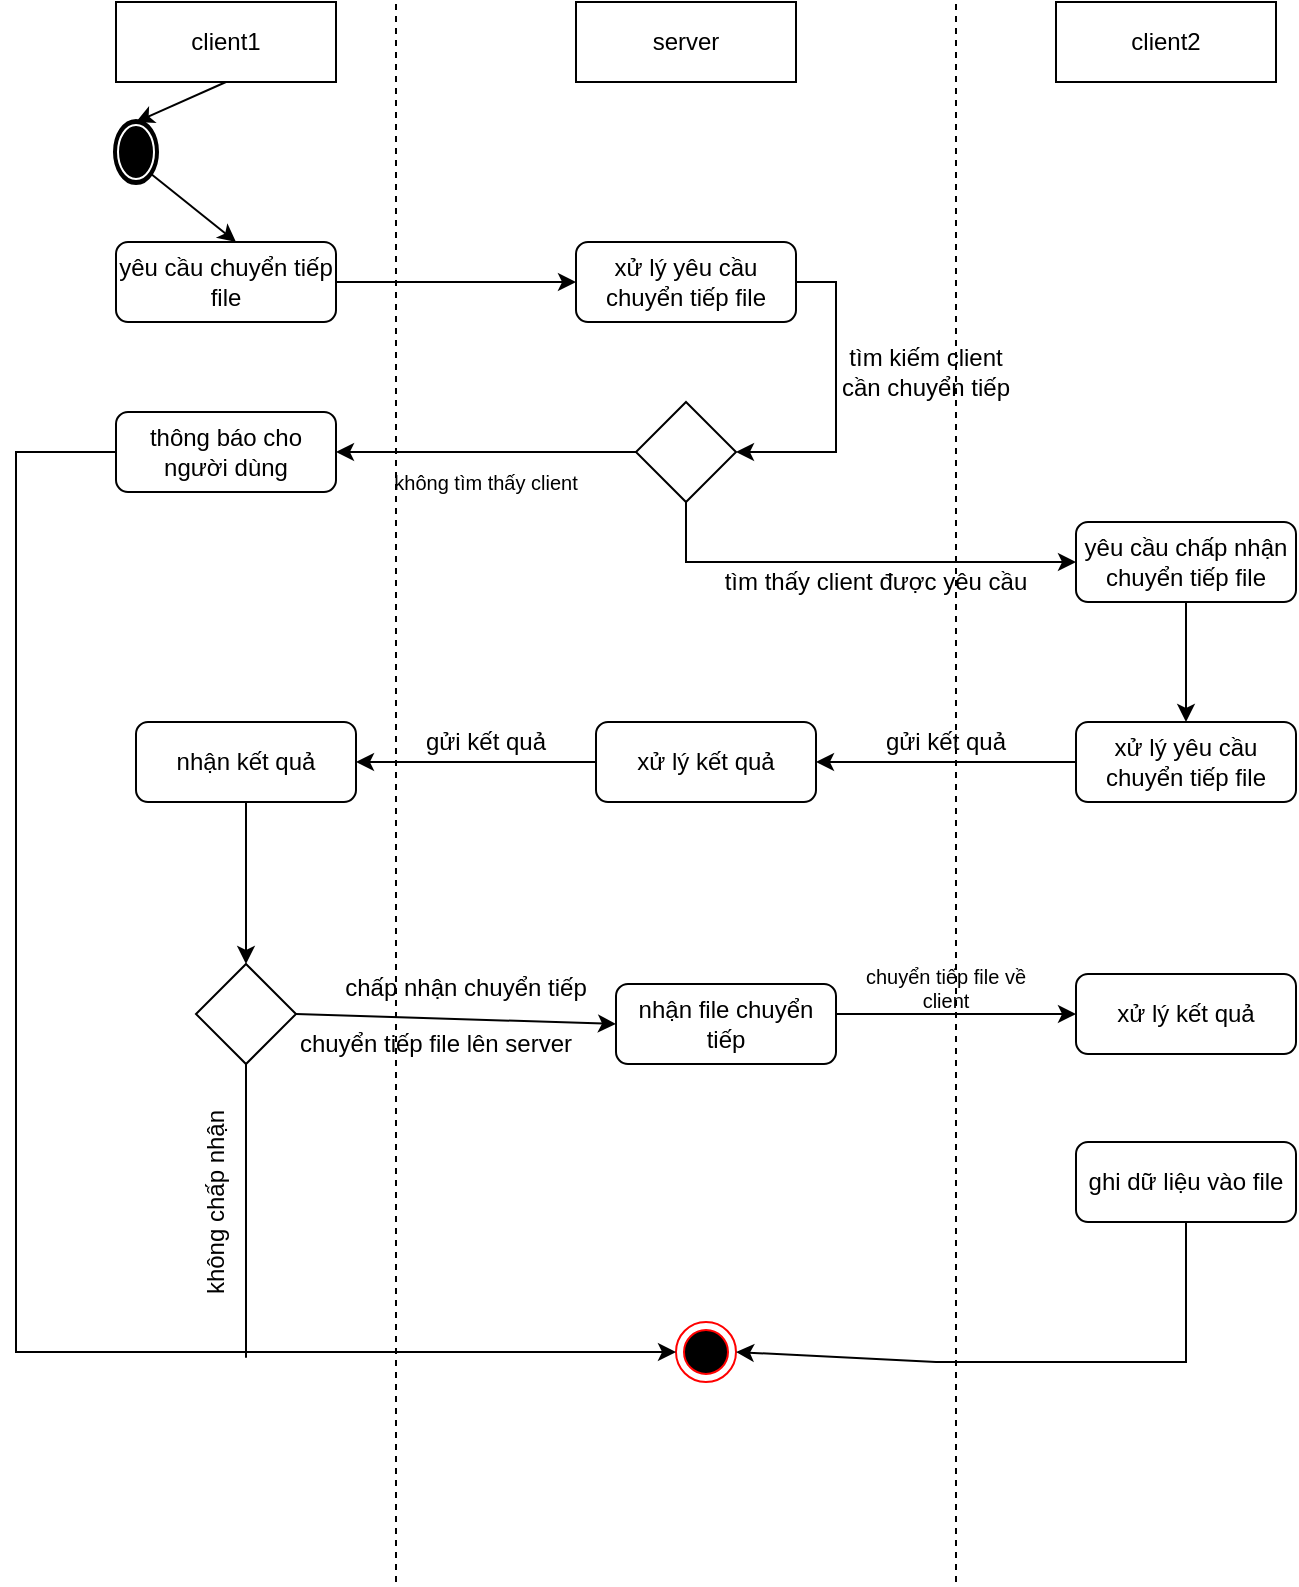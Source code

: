 <mxfile version="13.3.7" type="device" pages="3"><diagram id="X0zQoVEpXMf7ly_ouzdD" name="Page-1"><mxGraphModel dx="1303" dy="782" grid="1" gridSize="10" guides="1" tooltips="1" connect="1" arrows="1" fold="1" page="1" pageScale="1" pageWidth="850" pageHeight="1100" math="0" shadow="0"><root><mxCell id="0"/><mxCell id="1" parent="0"/><mxCell id="Ho94TICoYmtnuEwINGJm-4" value="client1" style="rounded=0;whiteSpace=wrap;html=1;" parent="1" vertex="1"><mxGeometry x="60" width="110" height="40" as="geometry"/></mxCell><mxCell id="Ho94TICoYmtnuEwINGJm-6" value="server" style="rounded=0;whiteSpace=wrap;html=1;" parent="1" vertex="1"><mxGeometry x="290" width="110" height="40" as="geometry"/></mxCell><mxCell id="Ho94TICoYmtnuEwINGJm-7" value="client2" style="rounded=0;whiteSpace=wrap;html=1;" parent="1" vertex="1"><mxGeometry x="530" width="110" height="40" as="geometry"/></mxCell><mxCell id="Ho94TICoYmtnuEwINGJm-8" value="" style="endArrow=classic;html=1;exitX=0.855;exitY=0.855;exitDx=0;exitDy=0;exitPerimeter=0;" parent="1" source="6pAijUHGyEoNoDgjZn1e-1" edge="1"><mxGeometry width="50" height="50" relative="1" as="geometry"><mxPoint x="120" y="82" as="sourcePoint"/><mxPoint x="120" y="120" as="targetPoint"/></mxGeometry></mxCell><mxCell id="Ho94TICoYmtnuEwINGJm-10" value="yêu cầu chuyển tiếp file" style="rounded=1;whiteSpace=wrap;html=1;" parent="1" vertex="1"><mxGeometry x="60" y="120" width="110" height="40" as="geometry"/></mxCell><mxCell id="Ho94TICoYmtnuEwINGJm-12" value="xử lý yêu cầu chuyển tiếp file" style="rounded=1;whiteSpace=wrap;html=1;" parent="1" vertex="1"><mxGeometry x="290" y="120" width="110" height="40" as="geometry"/></mxCell><mxCell id="Ho94TICoYmtnuEwINGJm-13" value="" style="endArrow=classic;html=1;exitX=1;exitY=0.5;exitDx=0;exitDy=0;entryX=0;entryY=0.5;entryDx=0;entryDy=0;" parent="1" source="Ho94TICoYmtnuEwINGJm-10" target="Ho94TICoYmtnuEwINGJm-12" edge="1"><mxGeometry width="50" height="50" relative="1" as="geometry"><mxPoint x="370" y="250" as="sourcePoint"/><mxPoint x="420" y="200" as="targetPoint"/></mxGeometry></mxCell><mxCell id="Ho94TICoYmtnuEwINGJm-18" value="" style="endArrow=classic;html=1;rounded=0;exitX=1;exitY=0.5;exitDx=0;exitDy=0;entryX=1;entryY=0.5;entryDx=0;entryDy=0;" parent="1" source="Ho94TICoYmtnuEwINGJm-12" target="Ho94TICoYmtnuEwINGJm-19" edge="1"><mxGeometry width="50" height="50" relative="1" as="geometry"><mxPoint x="380" y="220" as="sourcePoint"/><mxPoint x="450" y="250" as="targetPoint"/><Array as="points"><mxPoint x="420" y="140"/><mxPoint x="420" y="225"/></Array></mxGeometry></mxCell><mxCell id="Ho94TICoYmtnuEwINGJm-19" value="" style="rhombus;whiteSpace=wrap;html=1;" parent="1" vertex="1"><mxGeometry x="320" y="200" width="50" height="50" as="geometry"/></mxCell><mxCell id="Ho94TICoYmtnuEwINGJm-20" value="tìm kiếm client cần chuyển tiếp" style="text;html=1;strokeColor=none;fillColor=none;align=center;verticalAlign=middle;whiteSpace=wrap;rounded=0;" parent="1" vertex="1"><mxGeometry x="420" y="160" width="90" height="50" as="geometry"/></mxCell><mxCell id="Ho94TICoYmtnuEwINGJm-25" value="" style="endArrow=classic;html=1;rounded=0;exitX=0.5;exitY=1;exitDx=0;exitDy=0;entryX=0;entryY=0.5;entryDx=0;entryDy=0;" parent="1" source="Ho94TICoYmtnuEwINGJm-19" target="Ho94TICoYmtnuEwINGJm-30" edge="1"><mxGeometry width="50" height="50" relative="1" as="geometry"><mxPoint x="380" y="220" as="sourcePoint"/><mxPoint x="510" y="280" as="targetPoint"/><Array as="points"><mxPoint x="345" y="280"/></Array></mxGeometry></mxCell><mxCell id="Ho94TICoYmtnuEwINGJm-30" value="yêu cầu chấp nhận chuyển tiếp file" style="rounded=1;whiteSpace=wrap;html=1;" parent="1" vertex="1"><mxGeometry x="540" y="260" width="110" height="40" as="geometry"/></mxCell><mxCell id="Ho94TICoYmtnuEwINGJm-33" value="xử lý yêu cầu chuyển tiếp file" style="rounded=1;whiteSpace=wrap;html=1;" parent="1" vertex="1"><mxGeometry x="540" y="360" width="110" height="40" as="geometry"/></mxCell><mxCell id="Ho94TICoYmtnuEwINGJm-34" value="" style="endArrow=classic;html=1;exitX=0.5;exitY=1;exitDx=0;exitDy=0;entryX=0.5;entryY=0;entryDx=0;entryDy=0;" parent="1" source="Ho94TICoYmtnuEwINGJm-30" target="Ho94TICoYmtnuEwINGJm-33" edge="1"><mxGeometry width="50" height="50" relative="1" as="geometry"><mxPoint x="540" y="340" as="sourcePoint"/><mxPoint x="440" y="420" as="targetPoint"/></mxGeometry></mxCell><mxCell id="Ho94TICoYmtnuEwINGJm-38" value="xử lý kết quả" style="rounded=1;whiteSpace=wrap;html=1;" parent="1" vertex="1"><mxGeometry x="300" y="360" width="110" height="40" as="geometry"/></mxCell><mxCell id="Ho94TICoYmtnuEwINGJm-39" value="" style="endArrow=classic;html=1;entryX=1;entryY=0.5;entryDx=0;entryDy=0;exitX=0;exitY=0.5;exitDx=0;exitDy=0;" parent="1" source="Ho94TICoYmtnuEwINGJm-33" target="Ho94TICoYmtnuEwINGJm-38" edge="1"><mxGeometry width="50" height="50" relative="1" as="geometry"><mxPoint x="470" y="370" as="sourcePoint"/><mxPoint x="430" y="230" as="targetPoint"/></mxGeometry></mxCell><mxCell id="Ho94TICoYmtnuEwINGJm-42" value="nhận kết quả" style="rounded=1;whiteSpace=wrap;html=1;" parent="1" vertex="1"><mxGeometry x="70" y="360" width="110" height="40" as="geometry"/></mxCell><mxCell id="Ho94TICoYmtnuEwINGJm-43" value="" style="endArrow=classic;html=1;entryX=1;entryY=0.5;entryDx=0;entryDy=0;exitX=0;exitY=0.5;exitDx=0;exitDy=0;" parent="1" source="Ho94TICoYmtnuEwINGJm-38" target="Ho94TICoYmtnuEwINGJm-42" edge="1"><mxGeometry width="50" height="50" relative="1" as="geometry"><mxPoint x="380" y="360" as="sourcePoint"/><mxPoint x="430" y="310" as="targetPoint"/></mxGeometry></mxCell><mxCell id="Ho94TICoYmtnuEwINGJm-44" value="tìm thấy client được yêu cầu" style="text;html=1;strokeColor=none;fillColor=none;align=center;verticalAlign=middle;whiteSpace=wrap;rounded=0;" parent="1" vertex="1"><mxGeometry x="360" y="280" width="160" height="20" as="geometry"/></mxCell><mxCell id="Ho94TICoYmtnuEwINGJm-45" value="gửi kết quả" style="text;html=1;strokeColor=none;fillColor=none;align=center;verticalAlign=middle;whiteSpace=wrap;rounded=0;" parent="1" vertex="1"><mxGeometry x="430" y="360" width="90" height="20" as="geometry"/></mxCell><mxCell id="Ho94TICoYmtnuEwINGJm-46" value="gửi kết quả" style="text;html=1;strokeColor=none;fillColor=none;align=center;verticalAlign=middle;whiteSpace=wrap;rounded=0;" parent="1" vertex="1"><mxGeometry x="200" y="360" width="90" height="20" as="geometry"/></mxCell><mxCell id="Ho94TICoYmtnuEwINGJm-50" value="nhận file chuyển tiếp" style="rounded=1;whiteSpace=wrap;html=1;" parent="1" vertex="1"><mxGeometry x="310" y="491" width="110" height="40" as="geometry"/></mxCell><mxCell id="Ho94TICoYmtnuEwINGJm-51" value="xử lý kết quả" style="rounded=1;whiteSpace=wrap;html=1;" parent="1" vertex="1"><mxGeometry x="540" y="486" width="110" height="40" as="geometry"/></mxCell><mxCell id="Ho94TICoYmtnuEwINGJm-54" value="" style="endArrow=classic;html=1;entryX=0;entryY=0.5;entryDx=0;entryDy=0;spacing=1;fontSize=10;" parent="1" target="Ho94TICoYmtnuEwINGJm-51" edge="1"><mxGeometry width="50" height="50" relative="1" as="geometry"><mxPoint x="420" y="506" as="sourcePoint"/><mxPoint x="320" y="430" as="targetPoint"/></mxGeometry></mxCell><mxCell id="Ho94TICoYmtnuEwINGJm-57" value="" style="ellipse;html=1;shape=endState;fillColor=#000000;strokeColor=#ff0000;" parent="1" vertex="1"><mxGeometry x="340" y="660" width="30" height="30" as="geometry"/></mxCell><mxCell id="Ho94TICoYmtnuEwINGJm-60" value="chuyển tiếp file về client" style="text;html=1;strokeColor=none;fillColor=none;align=center;verticalAlign=middle;whiteSpace=wrap;rounded=0;fontSize=10;" parent="1" vertex="1"><mxGeometry x="430" y="480" width="90" height="26" as="geometry"/></mxCell><mxCell id="a0WUkCvt6fdjPjYKDleO-1" value="" style="endArrow=classic;html=1;entryX=0.5;entryY=0;entryDx=0;entryDy=0;exitX=0.5;exitY=1;exitDx=0;exitDy=0;" parent="1" target="kPcbBbS0xLTz3DBpmLSH-1" edge="1" source="Ho94TICoYmtnuEwINGJm-42"><mxGeometry width="50" height="50" relative="1" as="geometry"><mxPoint x="280" y="570" as="sourcePoint"/><mxPoint x="115" y="486" as="targetPoint"/></mxGeometry></mxCell><mxCell id="a0WUkCvt6fdjPjYKDleO-6" value="ghi dữ liệu vào file" style="rounded=1;whiteSpace=wrap;html=1;" parent="1" vertex="1"><mxGeometry x="540" y="570" width="110" height="40" as="geometry"/></mxCell><mxCell id="a0WUkCvt6fdjPjYKDleO-7" value="" style="endArrow=classic;html=1;fontSize=10;rounded=0;exitX=0.5;exitY=1;exitDx=0;exitDy=0;entryX=1;entryY=0.5;entryDx=0;entryDy=0;" parent="1" source="a0WUkCvt6fdjPjYKDleO-6" target="Ho94TICoYmtnuEwINGJm-57" edge="1"><mxGeometry width="50" height="50" relative="1" as="geometry"><mxPoint x="320" y="530" as="sourcePoint"/><mxPoint x="400" y="680" as="targetPoint"/><Array as="points"><mxPoint x="595" y="680"/><mxPoint x="470" y="680"/></Array></mxGeometry></mxCell><mxCell id="a0WUkCvt6fdjPjYKDleO-8" value="thông báo cho người dùng" style="rounded=1;whiteSpace=wrap;html=1;" parent="1" vertex="1"><mxGeometry x="60" y="205" width="110" height="40" as="geometry"/></mxCell><mxCell id="a0WUkCvt6fdjPjYKDleO-10" value="" style="endArrow=classic;html=1;fontSize=10;exitX=0;exitY=0.5;exitDx=0;exitDy=0;entryX=1;entryY=0.5;entryDx=0;entryDy=0;" parent="1" source="Ho94TICoYmtnuEwINGJm-19" target="a0WUkCvt6fdjPjYKDleO-8" edge="1"><mxGeometry width="50" height="50" relative="1" as="geometry"><mxPoint x="320" y="330" as="sourcePoint"/><mxPoint x="370" y="280" as="targetPoint"/></mxGeometry></mxCell><mxCell id="a0WUkCvt6fdjPjYKDleO-12" value="không tìm thấy client" style="text;html=1;strokeColor=none;fillColor=none;align=center;verticalAlign=middle;whiteSpace=wrap;rounded=0;fontSize=10;" parent="1" vertex="1"><mxGeometry x="180" y="230" width="130" height="20" as="geometry"/></mxCell><mxCell id="a0WUkCvt6fdjPjYKDleO-13" value="" style="endArrow=classic;html=1;fontSize=10;rounded=0;exitX=0;exitY=0.5;exitDx=0;exitDy=0;entryX=0;entryY=0.5;entryDx=0;entryDy=0;" parent="1" source="a0WUkCvt6fdjPjYKDleO-8" target="Ho94TICoYmtnuEwINGJm-57" edge="1"><mxGeometry width="50" height="50" relative="1" as="geometry"><mxPoint x="320" y="390" as="sourcePoint"/><mxPoint x="370" y="340" as="targetPoint"/><Array as="points"><mxPoint x="10" y="225"/><mxPoint x="10" y="675"/></Array></mxGeometry></mxCell><mxCell id="a0WUkCvt6fdjPjYKDleO-14" value="" style="endArrow=none;dashed=1;html=1;fontSize=10;" parent="1" edge="1"><mxGeometry width="50" height="50" relative="1" as="geometry"><mxPoint x="200" y="790" as="sourcePoint"/><mxPoint x="200" as="targetPoint"/></mxGeometry></mxCell><mxCell id="a0WUkCvt6fdjPjYKDleO-15" value="" style="endArrow=none;dashed=1;html=1;fontSize=10;" parent="1" edge="1"><mxGeometry width="50" height="50" relative="1" as="geometry"><mxPoint x="480" y="790" as="sourcePoint"/><mxPoint x="480" as="targetPoint"/></mxGeometry></mxCell><mxCell id="a0WUkCvt6fdjPjYKDleO-16" value="chuyển tiếp file lên server" style="text;html=1;strokeColor=none;fillColor=none;align=center;verticalAlign=middle;whiteSpace=wrap;rounded=0;fontSize=12;rotation=0;" parent="1" vertex="1"><mxGeometry x="140" y="511" width="160" height="20" as="geometry"/></mxCell><mxCell id="6pAijUHGyEoNoDgjZn1e-1" value="" style="shape=mxgraph.bpmn.shape;html=1;verticalLabelPosition=bottom;labelBackgroundColor=#ffffff;verticalAlign=top;align=center;perimeter=ellipsePerimeter;outlineConnect=0;outline=end;symbol=terminate;fontSize=12;" parent="1" vertex="1"><mxGeometry x="60" y="60" width="20" height="30" as="geometry"/></mxCell><mxCell id="6pAijUHGyEoNoDgjZn1e-3" value="" style="endArrow=classic;html=1;fontSize=12;exitX=0.5;exitY=1;exitDx=0;exitDy=0;entryX=0.5;entryY=0;entryDx=0;entryDy=0;" parent="1" source="Ho94TICoYmtnuEwINGJm-4" target="6pAijUHGyEoNoDgjZn1e-1" edge="1"><mxGeometry width="50" height="50" relative="1" as="geometry"><mxPoint x="400" y="220" as="sourcePoint"/><mxPoint x="450" y="170" as="targetPoint"/></mxGeometry></mxCell><mxCell id="kPcbBbS0xLTz3DBpmLSH-1" value="" style="rhombus;whiteSpace=wrap;html=1;" vertex="1" parent="1"><mxGeometry x="100" y="481" width="50" height="50" as="geometry"/></mxCell><mxCell id="kPcbBbS0xLTz3DBpmLSH-2" value="" style="endArrow=classic;html=1;exitX=1;exitY=0.5;exitDx=0;exitDy=0;entryX=0;entryY=0.5;entryDx=0;entryDy=0;" edge="1" parent="1" source="kPcbBbS0xLTz3DBpmLSH-1" target="Ho94TICoYmtnuEwINGJm-50"><mxGeometry width="50" height="50" relative="1" as="geometry"><mxPoint x="350" y="530" as="sourcePoint"/><mxPoint x="400" y="480" as="targetPoint"/></mxGeometry></mxCell><mxCell id="kPcbBbS0xLTz3DBpmLSH-4" value="" style="endArrow=none;html=1;entryX=0.5;entryY=1;entryDx=0;entryDy=0;" edge="1" parent="1" target="kPcbBbS0xLTz3DBpmLSH-1"><mxGeometry width="50" height="50" relative="1" as="geometry"><mxPoint x="125" y="670" as="sourcePoint"/><mxPoint x="400" y="470" as="targetPoint"/><Array as="points"><mxPoint x="125" y="680"/><mxPoint x="125" y="670"/></Array></mxGeometry></mxCell><mxCell id="kPcbBbS0xLTz3DBpmLSH-5" value="chấp nhận chuyển tiếp" style="text;html=1;strokeColor=none;fillColor=none;align=center;verticalAlign=middle;whiteSpace=wrap;rounded=0;" vertex="1" parent="1"><mxGeometry x="170" y="483" width="130" height="20" as="geometry"/></mxCell><mxCell id="kPcbBbS0xLTz3DBpmLSH-6" value="không chấp nhận" style="text;html=1;strokeColor=none;fillColor=none;align=center;verticalAlign=middle;whiteSpace=wrap;rounded=0;rotation=-90;" vertex="1" parent="1"><mxGeometry x="60" y="590" width="100" height="20" as="geometry"/></mxCell></root></mxGraphModel></diagram><diagram id="JMLDtaEwiu-JXsmuqMl1" name="Page-2"><mxGraphModel dx="782" dy="469" grid="1" gridSize="10" guides="1" tooltips="1" connect="1" arrows="1" fold="1" page="1" pageScale="1" pageWidth="850" pageHeight="1100" math="0" shadow="0"><root><mxCell id="RzZ0UhfEeFD8xAMtu3Tl-0"/><mxCell id="RzZ0UhfEeFD8xAMtu3Tl-1" parent="RzZ0UhfEeFD8xAMtu3Tl-0"/><mxCell id="Euooxlx8xnx5dA-1CyNp-0" value="client1" style="rounded=0;whiteSpace=wrap;html=1;" parent="RzZ0UhfEeFD8xAMtu3Tl-1" vertex="1"><mxGeometry x="50" width="110" height="40" as="geometry"/></mxCell><mxCell id="Euooxlx8xnx5dA-1CyNp-1" value="server" style="rounded=0;whiteSpace=wrap;html=1;" parent="RzZ0UhfEeFD8xAMtu3Tl-1" vertex="1"><mxGeometry x="290" width="110" height="40" as="geometry"/></mxCell><mxCell id="Euooxlx8xnx5dA-1CyNp-2" value="other clients" style="rounded=0;whiteSpace=wrap;html=1;" parent="RzZ0UhfEeFD8xAMtu3Tl-1" vertex="1"><mxGeometry x="510" width="110" height="40" as="geometry"/></mxCell><mxCell id="V8h4ppNuJIoiUDVHOAE--0" value="yêu cầu tìm kiếm file" style="rounded=1;whiteSpace=wrap;html=1;" parent="RzZ0UhfEeFD8xAMtu3Tl-1" vertex="1"><mxGeometry x="50" y="130" width="110" height="40" as="geometry"/></mxCell><mxCell id="_ejJEYkJjcELYQMggEs1-0" value="xử lý yêu cầu tìm kiếm file" style="rounded=1;whiteSpace=wrap;html=1;" parent="RzZ0UhfEeFD8xAMtu3Tl-1" vertex="1"><mxGeometry x="290" y="130" width="110" height="40" as="geometry"/></mxCell><mxCell id="_ejJEYkJjcELYQMggEs1-1" value="yêu cầu tìm kiếm file của client khác" style="rounded=1;whiteSpace=wrap;html=1;" parent="RzZ0UhfEeFD8xAMtu3Tl-1" vertex="1"><mxGeometry x="510" y="130" width="110" height="40" as="geometry"/></mxCell><mxCell id="AMmG_ASS0b5PRzRJNlX6-0" value="tìm kiếm file được yêu cầu" style="rounded=1;whiteSpace=wrap;html=1;" parent="RzZ0UhfEeFD8xAMtu3Tl-1" vertex="1"><mxGeometry x="500" y="330" width="110" height="40" as="geometry"/></mxCell><mxCell id="EB-tsKQWdiddOAcdItFr-0" value="xử lý kết quả" style="rounded=1;whiteSpace=wrap;html=1;" parent="RzZ0UhfEeFD8xAMtu3Tl-1" vertex="1"><mxGeometry x="290" y="230" width="110" height="40" as="geometry"/></mxCell><mxCell id="EB-tsKQWdiddOAcdItFr-1" value="xử lý kết quả" style="rounded=1;whiteSpace=wrap;html=1;" parent="RzZ0UhfEeFD8xAMtu3Tl-1" vertex="1"><mxGeometry x="50" y="230" width="110" height="40" as="geometry"/></mxCell><mxCell id="0XShW4vnGDRnifOO8y7B-0" value="yêu cầu tải file từ client được chỉ định" style="rounded=1;whiteSpace=wrap;html=1;" parent="RzZ0UhfEeFD8xAMtu3Tl-1" vertex="1"><mxGeometry x="50" y="410" width="110" height="40" as="geometry"/></mxCell><mxCell id="0XShW4vnGDRnifOO8y7B-2" value="xử lý yêu cầu tải file lên server" style="rounded=1;whiteSpace=wrap;html=1;" parent="RzZ0UhfEeFD8xAMtu3Tl-1" vertex="1"><mxGeometry x="510" y="410" width="110" height="40" as="geometry"/></mxCell><mxCell id="8C1ahFmJNnRok8ornX5L-0" value="tải file lên server" style="rounded=1;whiteSpace=wrap;html=1;" parent="RzZ0UhfEeFD8xAMtu3Tl-1" vertex="1"><mxGeometry x="510" y="510" width="110" height="40" as="geometry"/></mxCell><mxCell id="FpcGOknFg75fnCbxZmGC-0" value="xử lý yêu cầu" style="rounded=1;whiteSpace=wrap;html=1;" parent="RzZ0UhfEeFD8xAMtu3Tl-1" vertex="1"><mxGeometry x="290" y="510" width="110" height="40" as="geometry"/></mxCell><mxCell id="FpcGOknFg75fnCbxZmGC-1" value="nhận file tìm kiếm" style="rounded=1;whiteSpace=wrap;html=1;" parent="RzZ0UhfEeFD8xAMtu3Tl-1" vertex="1"><mxGeometry x="50" y="510" width="110" height="40" as="geometry"/></mxCell><mxCell id="FpcGOknFg75fnCbxZmGC-3" value="xử lý yêu cầu" style="rounded=1;whiteSpace=wrap;html=1;" parent="RzZ0UhfEeFD8xAMtu3Tl-1" vertex="1"><mxGeometry x="290" y="410" width="110" height="40" as="geometry"/></mxCell><mxCell id="cdGf2iweQx5Cf9tkY1OZ-0" value="" style="rhombus;whiteSpace=wrap;html=1;" parent="RzZ0UhfEeFD8xAMtu3Tl-1" vertex="1"><mxGeometry x="80" y="320" width="50" height="50" as="geometry"/></mxCell><mxCell id="cdGf2iweQx5Cf9tkY1OZ-1" value="" style="endArrow=classic;html=1;exitX=1;exitY=0.5;exitDx=0;exitDy=0;entryX=0;entryY=0.5;entryDx=0;entryDy=0;" parent="RzZ0UhfEeFD8xAMtu3Tl-1" source="V8h4ppNuJIoiUDVHOAE--0" target="_ejJEYkJjcELYQMggEs1-0" edge="1"><mxGeometry width="50" height="50" relative="1" as="geometry"><mxPoint x="300" y="210" as="sourcePoint"/><mxPoint x="350" y="160" as="targetPoint"/></mxGeometry></mxCell><mxCell id="cdGf2iweQx5Cf9tkY1OZ-2" value="" style="endArrow=classic;html=1;exitX=1;exitY=0.5;exitDx=0;exitDy=0;entryX=0;entryY=0.5;entryDx=0;entryDy=0;" parent="RzZ0UhfEeFD8xAMtu3Tl-1" source="_ejJEYkJjcELYQMggEs1-0" target="_ejJEYkJjcELYQMggEs1-1" edge="1"><mxGeometry width="50" height="50" relative="1" as="geometry"><mxPoint x="430" y="210" as="sourcePoint"/><mxPoint x="480" y="160" as="targetPoint"/></mxGeometry></mxCell><mxCell id="cdGf2iweQx5Cf9tkY1OZ-4" value="" style="endArrow=classic;html=1;exitX=0;exitY=0.5;exitDx=0;exitDy=0;entryX=1;entryY=0.5;entryDx=0;entryDy=0;" parent="RzZ0UhfEeFD8xAMtu3Tl-1" source="EB-tsKQWdiddOAcdItFr-0" target="EB-tsKQWdiddOAcdItFr-1" edge="1"><mxGeometry width="50" height="50" relative="1" as="geometry"><mxPoint x="210" y="210" as="sourcePoint"/><mxPoint x="260" y="160" as="targetPoint"/></mxGeometry></mxCell><mxCell id="cdGf2iweQx5Cf9tkY1OZ-5" value="" style="endArrow=classic;html=1;entryX=0.5;entryY=0;entryDx=0;entryDy=0;exitX=0.5;exitY=1;exitDx=0;exitDy=0;" parent="RzZ0UhfEeFD8xAMtu3Tl-1" source="EB-tsKQWdiddOAcdItFr-1" target="cdGf2iweQx5Cf9tkY1OZ-0" edge="1"><mxGeometry width="50" height="50" relative="1" as="geometry"><mxPoint x="180" y="290" as="sourcePoint"/><mxPoint x="260" y="290" as="targetPoint"/></mxGeometry></mxCell><mxCell id="dqmiHtvdcY-VYfjkB0Hc-0" value="" style="endArrow=classic;html=1;exitX=0.5;exitY=1;exitDx=0;exitDy=0;entryX=0.5;entryY=0;entryDx=0;entryDy=0;" parent="RzZ0UhfEeFD8xAMtu3Tl-1" source="cdGf2iweQx5Cf9tkY1OZ-0" target="0XShW4vnGDRnifOO8y7B-0" edge="1"><mxGeometry width="50" height="50" relative="1" as="geometry"><mxPoint x="250" y="370" as="sourcePoint"/><mxPoint x="300" y="320" as="targetPoint"/></mxGeometry></mxCell><mxCell id="dqmiHtvdcY-VYfjkB0Hc-1" value="" style="endArrow=classic;html=1;exitX=1;exitY=0.5;exitDx=0;exitDy=0;entryX=0;entryY=0.5;entryDx=0;entryDy=0;" parent="RzZ0UhfEeFD8xAMtu3Tl-1" source="0XShW4vnGDRnifOO8y7B-0" target="FpcGOknFg75fnCbxZmGC-3" edge="1"><mxGeometry width="50" height="50" relative="1" as="geometry"><mxPoint x="250" y="410" as="sourcePoint"/><mxPoint x="300" y="360" as="targetPoint"/></mxGeometry></mxCell><mxCell id="dqmiHtvdcY-VYfjkB0Hc-2" value="" style="endArrow=classic;html=1;exitX=1;exitY=0.5;exitDx=0;exitDy=0;entryX=0;entryY=0.5;entryDx=0;entryDy=0;" parent="RzZ0UhfEeFD8xAMtu3Tl-1" source="FpcGOknFg75fnCbxZmGC-3" target="0XShW4vnGDRnifOO8y7B-2" edge="1"><mxGeometry width="50" height="50" relative="1" as="geometry"><mxPoint x="460" y="410" as="sourcePoint"/><mxPoint x="510" y="370" as="targetPoint"/></mxGeometry></mxCell><mxCell id="dqmiHtvdcY-VYfjkB0Hc-3" value="" style="endArrow=classic;html=1;exitX=0;exitY=0.5;exitDx=0;exitDy=0;entryX=1;entryY=0.5;entryDx=0;entryDy=0;" parent="RzZ0UhfEeFD8xAMtu3Tl-1" source="8C1ahFmJNnRok8ornX5L-0" target="FpcGOknFg75fnCbxZmGC-0" edge="1"><mxGeometry width="50" height="50" relative="1" as="geometry"><mxPoint x="280" y="510" as="sourcePoint"/><mxPoint x="330" y="460" as="targetPoint"/></mxGeometry></mxCell><mxCell id="dqmiHtvdcY-VYfjkB0Hc-4" value="" style="endArrow=classic;html=1;exitX=0;exitY=0.5;exitDx=0;exitDy=0;entryX=1;entryY=0.5;entryDx=0;entryDy=0;" parent="RzZ0UhfEeFD8xAMtu3Tl-1" source="FpcGOknFg75fnCbxZmGC-0" target="FpcGOknFg75fnCbxZmGC-1" edge="1"><mxGeometry width="50" height="50" relative="1" as="geometry"><mxPoint x="280" y="510" as="sourcePoint"/><mxPoint x="330" y="460" as="targetPoint"/></mxGeometry></mxCell><mxCell id="dqmiHtvdcY-VYfjkB0Hc-5" value="" style="endArrow=classic;html=1;rounded=0;exitX=0;exitY=0.5;exitDx=0;exitDy=0;entryX=0;entryY=0.5;entryDx=0;entryDy=0;" parent="RzZ0UhfEeFD8xAMtu3Tl-1" source="cdGf2iweQx5Cf9tkY1OZ-0" target="qSHNy79ZpIIi1rE6lcBK-0" edge="1"><mxGeometry width="50" height="50" relative="1" as="geometry"><mxPoint x="280" y="380" as="sourcePoint"/><mxPoint x="50" y="660" as="targetPoint"/><Array as="points"><mxPoint x="10" y="345"/><mxPoint x="10" y="595"/></Array></mxGeometry></mxCell><mxCell id="qSHNy79ZpIIi1rE6lcBK-0" value="" style="ellipse;html=1;shape=endState;fillColor=#000000;strokeColor=#ff0000;" parent="RzZ0UhfEeFD8xAMtu3Tl-1" vertex="1"><mxGeometry x="80" y="580" width="30" height="30" as="geometry"/></mxCell><mxCell id="qSHNy79ZpIIi1rE6lcBK-2" value="" style="endArrow=classic;html=1;entryX=0.5;entryY=0;entryDx=0;entryDy=0;exitX=0.5;exitY=1;exitDx=0;exitDy=0;" parent="RzZ0UhfEeFD8xAMtu3Tl-1" source="5cJm_RkuLtpVjRyl1dCt-0" target="V8h4ppNuJIoiUDVHOAE--0" edge="1"><mxGeometry width="50" height="50" relative="1" as="geometry"><mxPoint x="80" y="100" as="sourcePoint"/><mxPoint x="330" y="150" as="targetPoint"/></mxGeometry></mxCell><mxCell id="qSHNy79ZpIIi1rE6lcBK-3" value="" style="endArrow=none;dashed=1;html=1;exitX=0.5;exitY=1;exitDx=0;exitDy=0;entryX=0.5;entryY=0;entryDx=0;entryDy=0;" parent="RzZ0UhfEeFD8xAMtu3Tl-1" source="V8h4ppNuJIoiUDVHOAE--0" target="EB-tsKQWdiddOAcdItFr-1" edge="1"><mxGeometry width="50" height="50" relative="1" as="geometry"><mxPoint x="280" y="270" as="sourcePoint"/><mxPoint x="330" y="220" as="targetPoint"/></mxGeometry></mxCell><mxCell id="qSHNy79ZpIIi1rE6lcBK-5" value="" style="endArrow=classic;html=1;exitX=0.5;exitY=1;exitDx=0;exitDy=0;entryX=1;entryY=0;entryDx=0;entryDy=0;" parent="RzZ0UhfEeFD8xAMtu3Tl-1" source="FpcGOknFg75fnCbxZmGC-1" target="qSHNy79ZpIIi1rE6lcBK-0" edge="1"><mxGeometry width="50" height="50" relative="1" as="geometry"><mxPoint x="260" y="530" as="sourcePoint"/><mxPoint x="310" y="480" as="targetPoint"/></mxGeometry></mxCell><mxCell id="qSHNy79ZpIIi1rE6lcBK-6" value="" style="endArrow=none;dashed=1;html=1;exitX=0.5;exitY=1;exitDx=0;exitDy=0;entryX=0.5;entryY=0;entryDx=0;entryDy=0;" parent="RzZ0UhfEeFD8xAMtu3Tl-1" source="0XShW4vnGDRnifOO8y7B-0" target="FpcGOknFg75fnCbxZmGC-1" edge="1"><mxGeometry width="50" height="50" relative="1" as="geometry"><mxPoint x="260" y="490" as="sourcePoint"/><mxPoint x="310" y="440" as="targetPoint"/></mxGeometry></mxCell><mxCell id="qSHNy79ZpIIi1rE6lcBK-14" value="" style="endArrow=classic;html=1;exitX=0.5;exitY=1;exitDx=0;exitDy=0;entryX=0.5;entryY=0;entryDx=0;entryDy=0;" parent="RzZ0UhfEeFD8xAMtu3Tl-1" source="0XShW4vnGDRnifOO8y7B-2" target="8C1ahFmJNnRok8ornX5L-0" edge="1"><mxGeometry width="50" height="50" relative="1" as="geometry"><mxPoint x="270" y="500" as="sourcePoint"/><mxPoint x="320" y="450" as="targetPoint"/></mxGeometry></mxCell><mxCell id="qSHNy79ZpIIi1rE6lcBK-15" value="nếu tìm thấy file" style="text;html=1;strokeColor=none;fillColor=none;align=center;verticalAlign=middle;whiteSpace=wrap;rounded=0;" parent="RzZ0UhfEeFD8xAMtu3Tl-1" vertex="1"><mxGeometry x="90" y="370" width="130" height="20" as="geometry"/></mxCell><mxCell id="qSHNy79ZpIIi1rE6lcBK-16" value="không tìm thấy file" style="text;html=1;strokeColor=none;fillColor=none;align=center;verticalAlign=middle;whiteSpace=wrap;rounded=0;" parent="RzZ0UhfEeFD8xAMtu3Tl-1" vertex="1"><mxGeometry x="10" y="290" width="90" height="50" as="geometry"/></mxCell><mxCell id="f3AJ5echXr5vuz58Xj_o-0" value="" style="rhombus;whiteSpace=wrap;html=1;" parent="RzZ0UhfEeFD8xAMtu3Tl-1" vertex="1"><mxGeometry x="540" y="225" width="50" height="50" as="geometry"/></mxCell><mxCell id="f3AJ5echXr5vuz58Xj_o-1" value="" style="endArrow=classic;html=1;fontSize=12;exitX=0;exitY=0.5;exitDx=0;exitDy=0;entryX=1;entryY=0.5;entryDx=0;entryDy=0;" parent="RzZ0UhfEeFD8xAMtu3Tl-1" source="f3AJ5echXr5vuz58Xj_o-0" target="EB-tsKQWdiddOAcdItFr-0" edge="1"><mxGeometry width="50" height="50" relative="1" as="geometry"><mxPoint x="340" y="290" as="sourcePoint"/><mxPoint x="390" y="240" as="targetPoint"/></mxGeometry></mxCell><mxCell id="f3AJ5echXr5vuz58Xj_o-2" value="không cho tìm kiếm" style="text;html=1;strokeColor=none;fillColor=none;align=center;verticalAlign=middle;whiteSpace=wrap;rounded=0;fontSize=12;" parent="RzZ0UhfEeFD8xAMtu3Tl-1" vertex="1"><mxGeometry x="425" y="230" width="115" height="20" as="geometry"/></mxCell><mxCell id="f3AJ5echXr5vuz58Xj_o-3" value="" style="endArrow=classic;html=1;fontSize=12;exitX=0.5;exitY=1;exitDx=0;exitDy=0;entryX=0.6;entryY=0.017;entryDx=0;entryDy=0;entryPerimeter=0;" parent="RzZ0UhfEeFD8xAMtu3Tl-1" source="f3AJ5echXr5vuz58Xj_o-0" target="AMmG_ASS0b5PRzRJNlX6-0" edge="1"><mxGeometry width="50" height="50" relative="1" as="geometry"><mxPoint x="340" y="290" as="sourcePoint"/><mxPoint x="390" y="240" as="targetPoint"/></mxGeometry></mxCell><mxCell id="f3AJ5echXr5vuz58Xj_o-4" value="cho phép tìm kiếm" style="text;html=1;strokeColor=none;fillColor=none;align=center;verticalAlign=middle;whiteSpace=wrap;rounded=0;fontSize=12;" parent="RzZ0UhfEeFD8xAMtu3Tl-1" vertex="1"><mxGeometry x="560" y="280" width="120" height="20" as="geometry"/></mxCell><mxCell id="f3AJ5echXr5vuz58Xj_o-5" value="" style="endArrow=classic;html=1;fontSize=12;exitX=0;exitY=0.75;exitDx=0;exitDy=0;entryX=0.75;entryY=1;entryDx=0;entryDy=0;" parent="RzZ0UhfEeFD8xAMtu3Tl-1" source="AMmG_ASS0b5PRzRJNlX6-0" target="EB-tsKQWdiddOAcdItFr-0" edge="1"><mxGeometry width="50" height="50" relative="1" as="geometry"><mxPoint x="400" y="320" as="sourcePoint"/><mxPoint x="390" y="240" as="targetPoint"/></mxGeometry></mxCell><mxCell id="f3AJ5echXr5vuz58Xj_o-6" value="gửi trả kết quả" style="text;html=1;strokeColor=none;fillColor=none;align=center;verticalAlign=middle;whiteSpace=wrap;rounded=0;fontSize=12;rotation=30;" parent="RzZ0UhfEeFD8xAMtu3Tl-1" vertex="1"><mxGeometry x="360" y="310" width="110" height="20" as="geometry"/></mxCell><mxCell id="f3AJ5echXr5vuz58Xj_o-7" value="" style="endArrow=classic;html=1;fontSize=12;entryX=0.5;entryY=0;entryDx=0;entryDy=0;exitX=0.5;exitY=1;exitDx=0;exitDy=0;" parent="RzZ0UhfEeFD8xAMtu3Tl-1" source="_ejJEYkJjcELYQMggEs1-1" target="f3AJ5echXr5vuz58Xj_o-0" edge="1"><mxGeometry width="50" height="50" relative="1" as="geometry"><mxPoint x="310" y="250" as="sourcePoint"/><mxPoint x="360" y="200" as="targetPoint"/></mxGeometry></mxCell><mxCell id="f3AJ5echXr5vuz58Xj_o-8" value="" style="endArrow=none;dashed=1;html=1;fontSize=12;" parent="RzZ0UhfEeFD8xAMtu3Tl-1" edge="1"><mxGeometry width="50" height="50" relative="1" as="geometry"><mxPoint x="200" y="700.784" as="sourcePoint"/><mxPoint x="200" as="targetPoint"/></mxGeometry></mxCell><mxCell id="f3AJ5echXr5vuz58Xj_o-9" value="" style="endArrow=none;dashed=1;html=1;fontSize=12;" parent="RzZ0UhfEeFD8xAMtu3Tl-1" edge="1"><mxGeometry width="50" height="50" relative="1" as="geometry"><mxPoint x="440" y="741.569" as="sourcePoint"/><mxPoint x="440" as="targetPoint"/></mxGeometry></mxCell><mxCell id="5cJm_RkuLtpVjRyl1dCt-0" value="" style="shape=mxgraph.bpmn.shape;html=1;verticalLabelPosition=bottom;labelBackgroundColor=#ffffff;verticalAlign=top;align=center;perimeter=ellipsePerimeter;outlineConnect=0;outline=end;symbol=terminate;fontSize=12;" parent="RzZ0UhfEeFD8xAMtu3Tl-1" vertex="1"><mxGeometry x="60" y="70" width="20" height="30" as="geometry"/></mxCell><mxCell id="5cJm_RkuLtpVjRyl1dCt-1" value="" style="endArrow=classic;html=1;fontSize=12;exitX=0.5;exitY=1;exitDx=0;exitDy=0;entryX=0.855;entryY=0.145;entryDx=0;entryDy=0;entryPerimeter=0;" parent="RzZ0UhfEeFD8xAMtu3Tl-1" source="Euooxlx8xnx5dA-1CyNp-0" target="5cJm_RkuLtpVjRyl1dCt-0" edge="1"><mxGeometry width="50" height="50" relative="1" as="geometry"><mxPoint x="300" y="220" as="sourcePoint"/><mxPoint x="350" y="170" as="targetPoint"/></mxGeometry></mxCell></root></mxGraphModel></diagram><diagram id="K2bOyZhJP2b06Q1038g4" name="Page-3"><mxGraphModel dx="1043" dy="625" grid="1" gridSize="10" guides="1" tooltips="1" connect="1" arrows="1" fold="1" page="1" pageScale="1" pageWidth="850" pageHeight="1100" math="0" shadow="0"><root><mxCell id="pGrmE6U04udRplt4D8kT-0"/><mxCell id="pGrmE6U04udRplt4D8kT-1" parent="pGrmE6U04udRplt4D8kT-0"/><mxCell id="0dFPnvCfcHD0ivJg-y6W-0" value="client" style="rounded=0;whiteSpace=wrap;html=1;" parent="pGrmE6U04udRplt4D8kT-1" vertex="1"><mxGeometry x="92.5" width="110" height="40" as="geometry"/></mxCell><mxCell id="0dFPnvCfcHD0ivJg-y6W-1" value="server" style="rounded=0;whiteSpace=wrap;html=1;" parent="pGrmE6U04udRplt4D8kT-1" vertex="1"><mxGeometry x="425" width="110" height="40" as="geometry"/></mxCell><mxCell id="wA3z8Po5Oxekqj7uT45I-0" value="yêu cầu nhập IP và số hiệu cổng của server" style="rounded=1;whiteSpace=wrap;html=1;" parent="pGrmE6U04udRplt4D8kT-1" vertex="1"><mxGeometry x="90" y="120" width="110" height="40" as="geometry"/></mxCell><mxCell id="wA3z8Po5Oxekqj7uT45I-1" value="kiểm tra IP và số hiệu cổng" style="rounded=1;whiteSpace=wrap;html=1;" parent="pGrmE6U04udRplt4D8kT-1" vertex="1"><mxGeometry x="90" y="200" width="110" height="40" as="geometry"/></mxCell><mxCell id="vuLVi1-47pAOc_8eF7E5-0" value="" style="rhombus;whiteSpace=wrap;html=1;" parent="pGrmE6U04udRplt4D8kT-1" vertex="1"><mxGeometry x="120" y="285" width="50" height="50" as="geometry"/></mxCell><mxCell id="1rSc73zOEPtt4EAdPvbV-0" value="yêu cầu kết nối" style="rounded=1;whiteSpace=wrap;html=1;" parent="pGrmE6U04udRplt4D8kT-1" vertex="1"><mxGeometry x="425" y="290" width="110" height="40" as="geometry"/></mxCell><mxCell id="1rSc73zOEPtt4EAdPvbV-1" value="tạo ID cho client" style="rounded=1;whiteSpace=wrap;html=1;" parent="pGrmE6U04udRplt4D8kT-1" vertex="1"><mxGeometry x="425" y="395" width="110" height="40" as="geometry"/></mxCell><mxCell id="1rSc73zOEPtt4EAdPvbV-3" value="" style="rhombus;whiteSpace=wrap;html=1;" parent="pGrmE6U04udRplt4D8kT-1" vertex="1"><mxGeometry x="120" y="390" width="50" height="50" as="geometry"/></mxCell><mxCell id="1rSc73zOEPtt4EAdPvbV-5" value="" style="endArrow=classic;html=1;exitX=0.5;exitY=1;exitDx=0;exitDy=0;entryX=0.5;entryY=0;entryDx=0;entryDy=0;" parent="pGrmE6U04udRplt4D8kT-1" source="wA3z8Po5Oxekqj7uT45I-0" target="wA3z8Po5Oxekqj7uT45I-1" edge="1"><mxGeometry width="50" height="50" relative="1" as="geometry"><mxPoint x="350" y="250" as="sourcePoint"/><mxPoint x="400" y="200" as="targetPoint"/></mxGeometry></mxCell><mxCell id="1rSc73zOEPtt4EAdPvbV-6" value="" style="endArrow=classic;html=1;exitX=0.5;exitY=1;exitDx=0;exitDy=0;entryX=0.5;entryY=0;entryDx=0;entryDy=0;" parent="pGrmE6U04udRplt4D8kT-1" source="wA3z8Po5Oxekqj7uT45I-1" target="vuLVi1-47pAOc_8eF7E5-0" edge="1"><mxGeometry width="50" height="50" relative="1" as="geometry"><mxPoint x="350" y="250" as="sourcePoint"/><mxPoint x="400" y="200" as="targetPoint"/></mxGeometry></mxCell><mxCell id="1rSc73zOEPtt4EAdPvbV-7" value="" style="endArrow=classic;html=1;exitX=1;exitY=0.5;exitDx=0;exitDy=0;entryX=0;entryY=0.5;entryDx=0;entryDy=0;" parent="pGrmE6U04udRplt4D8kT-1" source="vuLVi1-47pAOc_8eF7E5-0" target="1rSc73zOEPtt4EAdPvbV-0" edge="1"><mxGeometry width="50" height="50" relative="1" as="geometry"><mxPoint x="350" y="250" as="sourcePoint"/><mxPoint x="400" y="200" as="targetPoint"/></mxGeometry></mxCell><mxCell id="1rSc73zOEPtt4EAdPvbV-8" value="nếu hợp lệ thì gửi yêu cầu tới server" style="text;html=1;strokeColor=none;fillColor=none;align=center;verticalAlign=middle;whiteSpace=wrap;rounded=0;" parent="pGrmE6U04udRplt4D8kT-1" vertex="1"><mxGeometry x="180" y="285" width="220" height="20" as="geometry"/></mxCell><mxCell id="1rSc73zOEPtt4EAdPvbV-9" value="" style="endArrow=classic;html=1;rounded=0;exitX=0;exitY=0.5;exitDx=0;exitDy=0;entryX=0;entryY=0.5;entryDx=0;entryDy=0;" parent="pGrmE6U04udRplt4D8kT-1" source="vuLVi1-47pAOc_8eF7E5-0" target="wA3z8Po5Oxekqj7uT45I-0" edge="1"><mxGeometry width="50" height="50" relative="1" as="geometry"><mxPoint x="350" y="240" as="sourcePoint"/><mxPoint x="400" y="190" as="targetPoint"/><Array as="points"><mxPoint x="10" y="310"/><mxPoint x="10" y="140"/></Array></mxGeometry></mxCell><mxCell id="1rSc73zOEPtt4EAdPvbV-12" value="" style="endArrow=classic;html=1;exitX=0.5;exitY=1;exitDx=0;exitDy=0;entryX=0.5;entryY=0;entryDx=0;entryDy=0;" parent="pGrmE6U04udRplt4D8kT-1" source="1rSc73zOEPtt4EAdPvbV-0" target="1rSc73zOEPtt4EAdPvbV-1" edge="1"><mxGeometry width="50" height="50" relative="1" as="geometry"><mxPoint x="310" y="270" as="sourcePoint"/><mxPoint x="360" y="220" as="targetPoint"/></mxGeometry></mxCell><mxCell id="1rSc73zOEPtt4EAdPvbV-13" value="" style="endArrow=classic;html=1;exitX=0;exitY=0.5;exitDx=0;exitDy=0;entryX=1;entryY=0.5;entryDx=0;entryDy=0;" parent="pGrmE6U04udRplt4D8kT-1" source="1rSc73zOEPtt4EAdPvbV-1" target="1rSc73zOEPtt4EAdPvbV-3" edge="1"><mxGeometry width="50" height="50" relative="1" as="geometry"><mxPoint x="310" y="270" as="sourcePoint"/><mxPoint x="360" y="220" as="targetPoint"/></mxGeometry></mxCell><mxCell id="1rSc73zOEPtt4EAdPvbV-14" value="gửi ID về cho client" style="text;html=1;strokeColor=none;fillColor=none;align=center;verticalAlign=middle;whiteSpace=wrap;rounded=0;" parent="pGrmE6U04udRplt4D8kT-1" vertex="1"><mxGeometry x="190" y="390" width="230" height="20" as="geometry"/></mxCell><mxCell id="ivME3hnp89Ext_lW3YJ4-0" value="" style="ellipse;html=1;shape=endState;fillColor=#000000;strokeColor=#ff0000;" parent="pGrmE6U04udRplt4D8kT-1" vertex="1"><mxGeometry x="130" y="520" width="30" height="30" as="geometry"/></mxCell><mxCell id="ivME3hnp89Ext_lW3YJ4-1" value="" style="endArrow=classic;html=1;exitX=0.5;exitY=1;exitDx=0;exitDy=0;entryX=0.5;entryY=0;entryDx=0;entryDy=0;" parent="pGrmE6U04udRplt4D8kT-1" source="1rSc73zOEPtt4EAdPvbV-3" target="ivME3hnp89Ext_lW3YJ4-0" edge="1"><mxGeometry width="50" height="50" relative="1" as="geometry"><mxPoint x="290" y="360" as="sourcePoint"/><mxPoint x="340" y="310" as="targetPoint"/></mxGeometry></mxCell><mxCell id="ivME3hnp89Ext_lW3YJ4-3" style="edgeStyle=orthogonalEdgeStyle;rounded=0;orthogonalLoop=1;jettySize=auto;html=1;exitX=0.5;exitY=1;exitDx=0;exitDy=0;" parent="pGrmE6U04udRplt4D8kT-1" edge="1"><mxGeometry relative="1" as="geometry"><mxPoint x="200" y="485" as="sourcePoint"/><mxPoint x="200" y="485" as="targetPoint"/></mxGeometry></mxCell><mxCell id="qlWJefiUWRbx-jMFqRx4-1" value="" style="rhombus;whiteSpace=wrap;html=1;" parent="pGrmE6U04udRplt4D8kT-1" vertex="1"><mxGeometry x="20" y="390" width="50" height="50" as="geometry"/></mxCell><mxCell id="qlWJefiUWRbx-jMFqRx4-2" value="" style="endArrow=classic;html=1;fontSize=12;exitX=0;exitY=0.5;exitDx=0;exitDy=0;entryX=1;entryY=0.5;entryDx=0;entryDy=0;" parent="pGrmE6U04udRplt4D8kT-1" source="1rSc73zOEPtt4EAdPvbV-3" target="qlWJefiUWRbx-jMFqRx4-1" edge="1"><mxGeometry width="50" height="50" relative="1" as="geometry"><mxPoint x="200" y="370" as="sourcePoint"/><mxPoint x="250" y="320" as="targetPoint"/></mxGeometry></mxCell><mxCell id="qlWJefiUWRbx-jMFqRx4-3" value="" style="endArrow=classic;html=1;fontSize=12;rounded=0;exitX=0.5;exitY=1;exitDx=0;exitDy=0;entryX=0;entryY=0.5;entryDx=0;entryDy=0;" parent="pGrmE6U04udRplt4D8kT-1" source="qlWJefiUWRbx-jMFqRx4-1" target="ivME3hnp89Ext_lW3YJ4-0" edge="1"><mxGeometry width="50" height="50" relative="1" as="geometry"><mxPoint x="200" y="370" as="sourcePoint"/><mxPoint x="250" y="320" as="targetPoint"/><Array as="points"><mxPoint x="45" y="535"/></Array></mxGeometry></mxCell><mxCell id="qlWJefiUWRbx-jMFqRx4-5" value="" style="endArrow=none;html=1;fontSize=12;exitX=0.5;exitY=0;exitDx=0;exitDy=0;" parent="pGrmE6U04udRplt4D8kT-1" source="qlWJefiUWRbx-jMFqRx4-1" edge="1"><mxGeometry width="50" height="50" relative="1" as="geometry"><mxPoint x="200" y="370" as="sourcePoint"/><mxPoint x="45" y="310" as="targetPoint"/></mxGeometry></mxCell><mxCell id="qlWJefiUWRbx-jMFqRx4-6" value="kết nối thành công" style="text;html=1;strokeColor=none;fillColor=none;align=center;verticalAlign=middle;whiteSpace=wrap;rounded=0;fontSize=12;" parent="pGrmE6U04udRplt4D8kT-1" vertex="1"><mxGeometry x="150" y="480" width="120" height="20" as="geometry"/></mxCell><mxCell id="qlWJefiUWRbx-jMFqRx4-7" value="kết nối thất bại" style="text;html=1;strokeColor=none;fillColor=none;align=center;verticalAlign=middle;whiteSpace=wrap;rounded=0;fontSize=12;" parent="pGrmE6U04udRplt4D8kT-1" vertex="1"><mxGeometry x="80" y="390" width="40" height="20" as="geometry"/></mxCell><mxCell id="qlWJefiUWRbx-jMFqRx4-8" value="kết nối lại" style="text;html=1;strokeColor=none;fillColor=none;align=center;verticalAlign=middle;whiteSpace=wrap;rounded=0;fontSize=12;rotation=-90;" parent="pGrmE6U04udRplt4D8kT-1" vertex="1"><mxGeometry x="-5.44" y="339.98" width="50" height="20" as="geometry"/></mxCell><mxCell id="qlWJefiUWRbx-jMFqRx4-10" value="không kết nối lại" style="text;html=1;strokeColor=none;fillColor=none;align=center;verticalAlign=middle;whiteSpace=wrap;rounded=0;fontSize=12;rotation=90;" parent="pGrmE6U04udRplt4D8kT-1" vertex="1"><mxGeometry x="12.5" y="487.5" width="115" height="20" as="geometry"/></mxCell><mxCell id="qlWJefiUWRbx-jMFqRx4-11" value="" style="endArrow=none;dashed=1;html=1;fontSize=12;" parent="pGrmE6U04udRplt4D8kT-1" edge="1"><mxGeometry width="50" height="50" relative="1" as="geometry"><mxPoint x="280" y="881.569" as="sourcePoint"/><mxPoint x="280" y="10" as="targetPoint"/></mxGeometry></mxCell><mxCell id="qlWJefiUWRbx-jMFqRx4-12" value="" style="shape=mxgraph.bpmn.shape;html=1;verticalLabelPosition=bottom;labelBackgroundColor=#ffffff;verticalAlign=top;align=center;perimeter=ellipsePerimeter;outlineConnect=0;outline=end;symbol=terminate;fontSize=12;" parent="pGrmE6U04udRplt4D8kT-1" vertex="1"><mxGeometry x="135" y="60" width="20" height="30" as="geometry"/></mxCell><mxCell id="qlWJefiUWRbx-jMFqRx4-13" value="" style="endArrow=classic;html=1;fontSize=12;exitX=0.5;exitY=1;exitDx=0;exitDy=0;entryX=0.5;entryY=0;entryDx=0;entryDy=0;" parent="pGrmE6U04udRplt4D8kT-1" source="0dFPnvCfcHD0ivJg-y6W-0" target="qlWJefiUWRbx-jMFqRx4-12" edge="1"><mxGeometry width="50" height="50" relative="1" as="geometry"><mxPoint x="180" y="290" as="sourcePoint"/><mxPoint x="230" y="240" as="targetPoint"/></mxGeometry></mxCell><mxCell id="qlWJefiUWRbx-jMFqRx4-14" value="" style="endArrow=classic;html=1;fontSize=12;exitX=0.5;exitY=1;exitDx=0;exitDy=0;entryX=0.5;entryY=0;entryDx=0;entryDy=0;" parent="pGrmE6U04udRplt4D8kT-1" source="qlWJefiUWRbx-jMFqRx4-12" target="wA3z8Po5Oxekqj7uT45I-0" edge="1"><mxGeometry width="50" height="50" relative="1" as="geometry"><mxPoint x="180" y="290" as="sourcePoint"/><mxPoint x="230" y="240" as="targetPoint"/></mxGeometry></mxCell><mxCell id="_gkdmeLoJTHY_BMtrljm-0" value="không hợp lệ" style="text;html=1;strokeColor=none;fillColor=none;align=center;verticalAlign=middle;whiteSpace=wrap;rounded=0;" vertex="1" parent="pGrmE6U04udRplt4D8kT-1"><mxGeometry x="40" y="285" width="80" height="20" as="geometry"/></mxCell></root></mxGraphModel></diagram></mxfile>